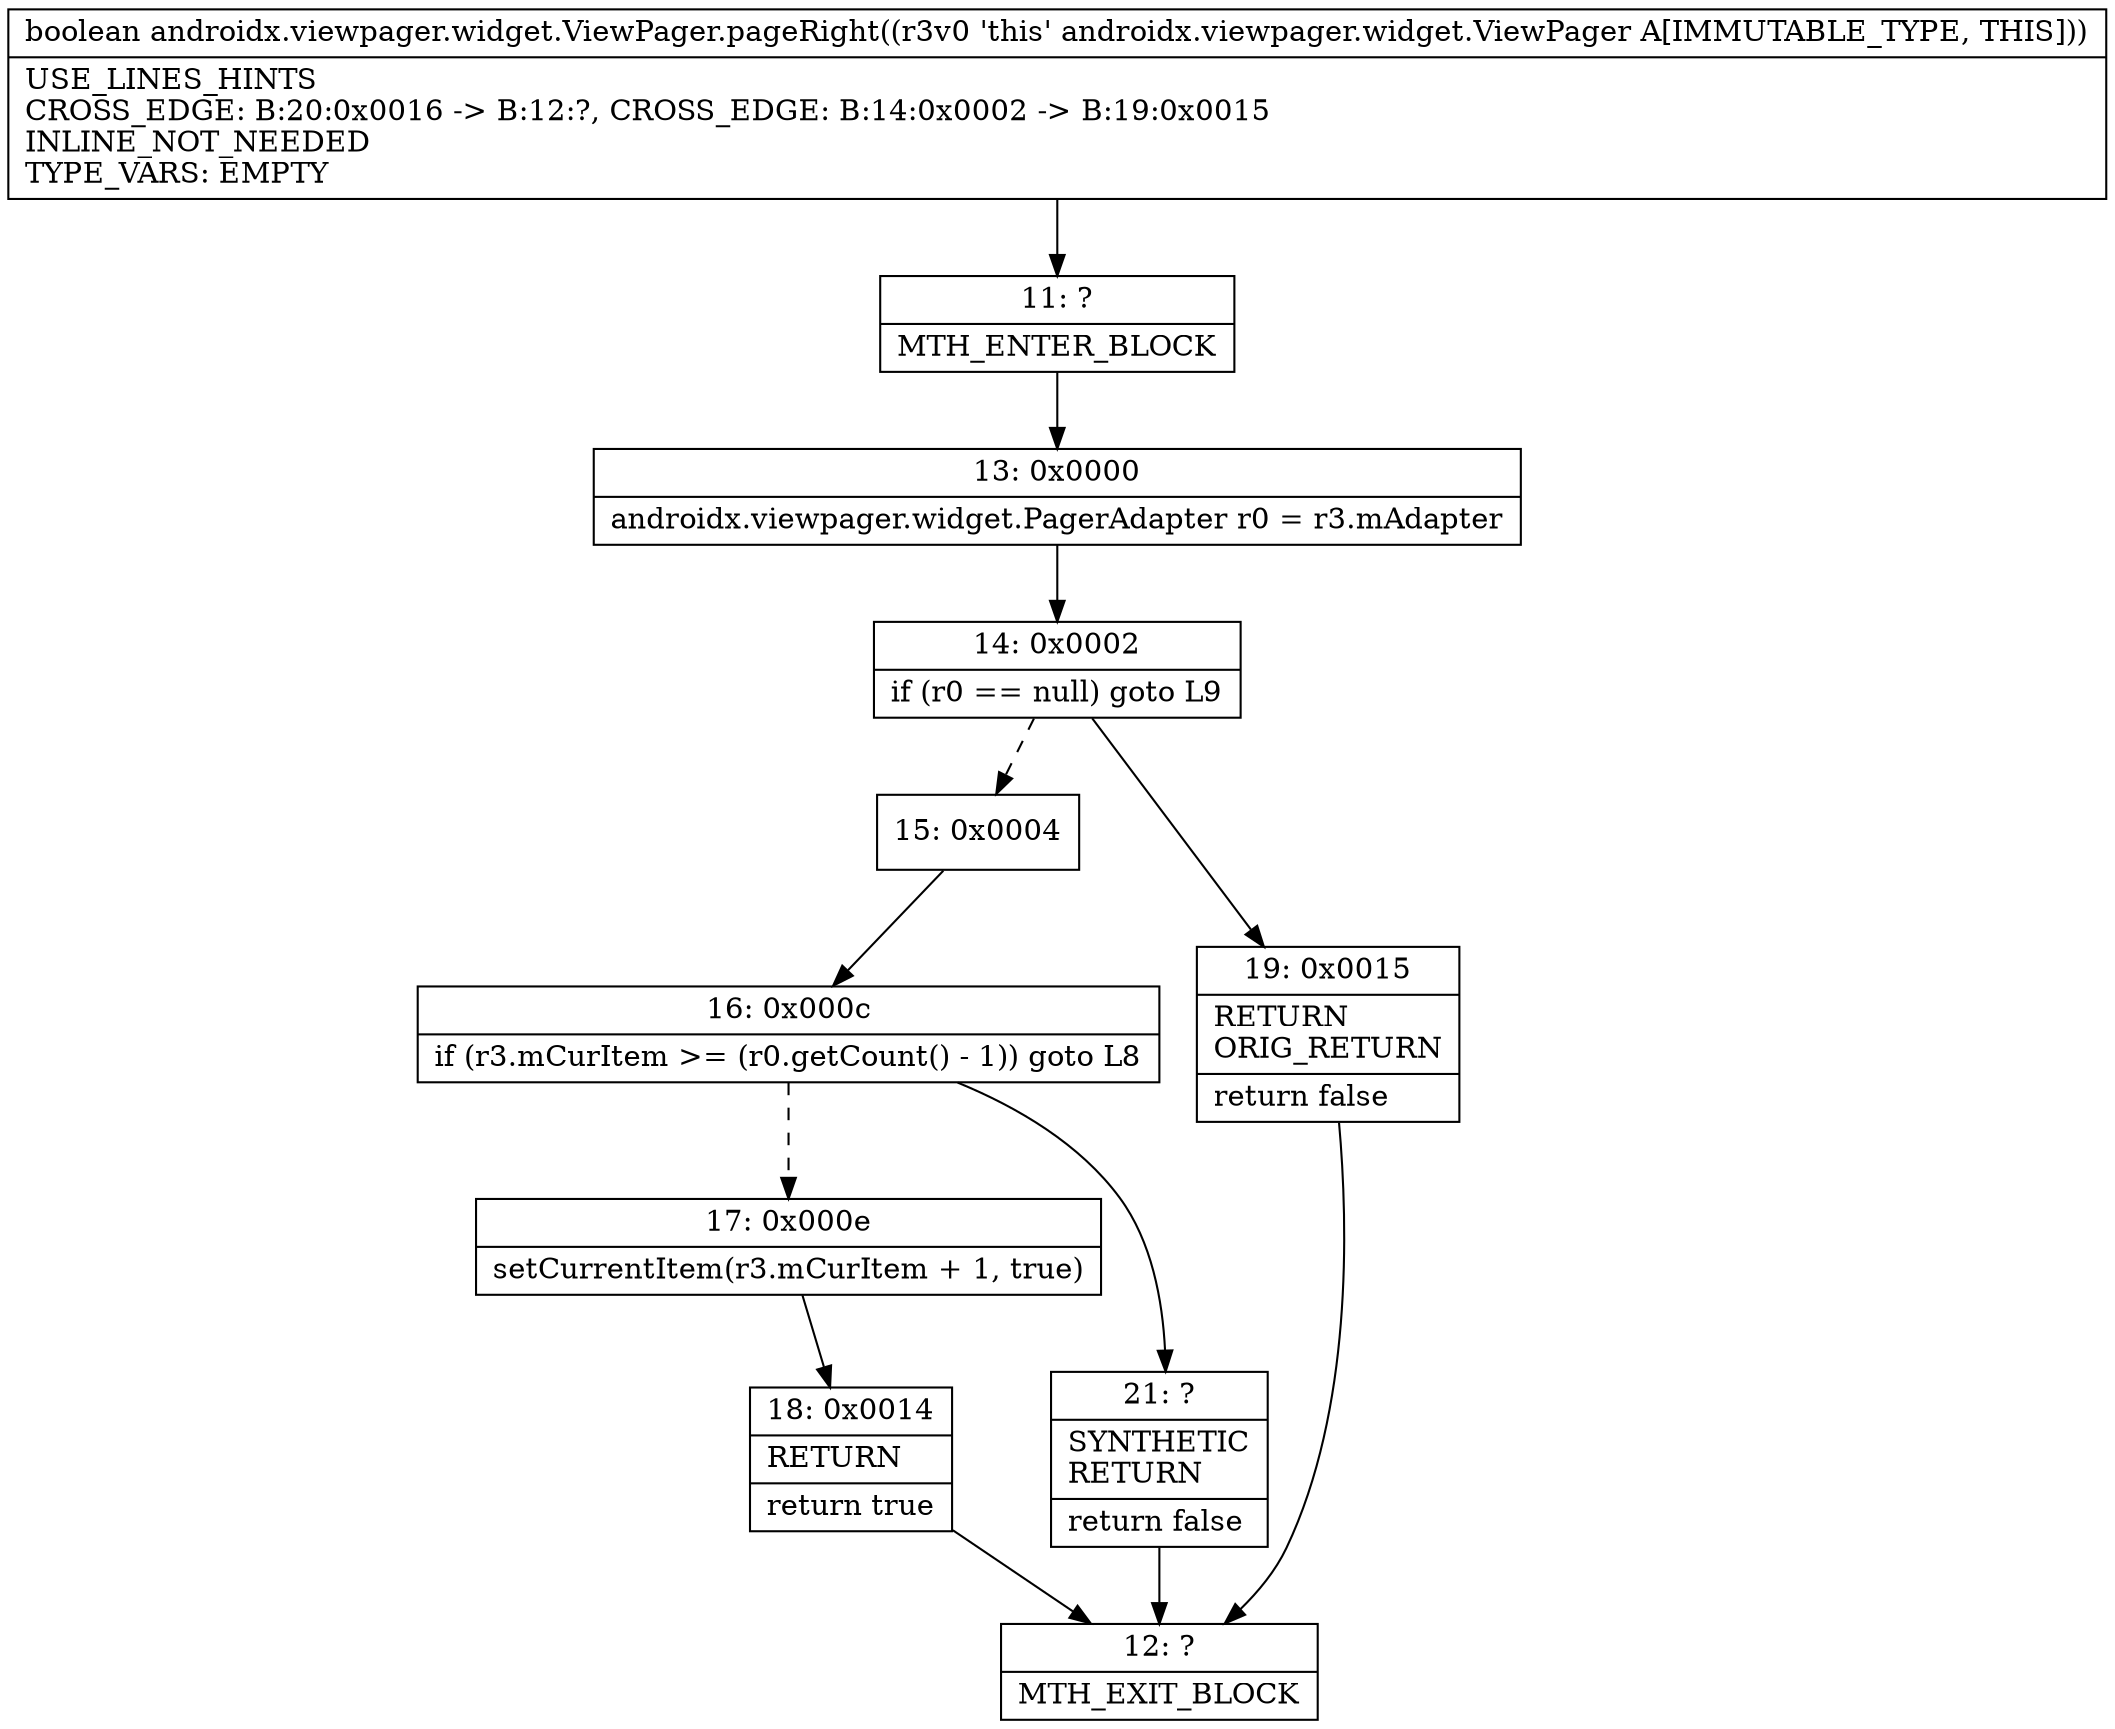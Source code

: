 digraph "CFG forandroidx.viewpager.widget.ViewPager.pageRight()Z" {
Node_11 [shape=record,label="{11\:\ ?|MTH_ENTER_BLOCK\l}"];
Node_13 [shape=record,label="{13\:\ 0x0000|androidx.viewpager.widget.PagerAdapter r0 = r3.mAdapter\l}"];
Node_14 [shape=record,label="{14\:\ 0x0002|if (r0 == null) goto L9\l}"];
Node_15 [shape=record,label="{15\:\ 0x0004}"];
Node_16 [shape=record,label="{16\:\ 0x000c|if (r3.mCurItem \>= (r0.getCount() \- 1)) goto L8\l}"];
Node_17 [shape=record,label="{17\:\ 0x000e|setCurrentItem(r3.mCurItem + 1, true)\l}"];
Node_18 [shape=record,label="{18\:\ 0x0014|RETURN\l|return true\l}"];
Node_12 [shape=record,label="{12\:\ ?|MTH_EXIT_BLOCK\l}"];
Node_21 [shape=record,label="{21\:\ ?|SYNTHETIC\lRETURN\l|return false\l}"];
Node_19 [shape=record,label="{19\:\ 0x0015|RETURN\lORIG_RETURN\l|return false\l}"];
MethodNode[shape=record,label="{boolean androidx.viewpager.widget.ViewPager.pageRight((r3v0 'this' androidx.viewpager.widget.ViewPager A[IMMUTABLE_TYPE, THIS]))  | USE_LINES_HINTS\lCROSS_EDGE: B:20:0x0016 \-\> B:12:?, CROSS_EDGE: B:14:0x0002 \-\> B:19:0x0015\lINLINE_NOT_NEEDED\lTYPE_VARS: EMPTY\l}"];
MethodNode -> Node_11;Node_11 -> Node_13;
Node_13 -> Node_14;
Node_14 -> Node_15[style=dashed];
Node_14 -> Node_19;
Node_15 -> Node_16;
Node_16 -> Node_17[style=dashed];
Node_16 -> Node_21;
Node_17 -> Node_18;
Node_18 -> Node_12;
Node_21 -> Node_12;
Node_19 -> Node_12;
}

